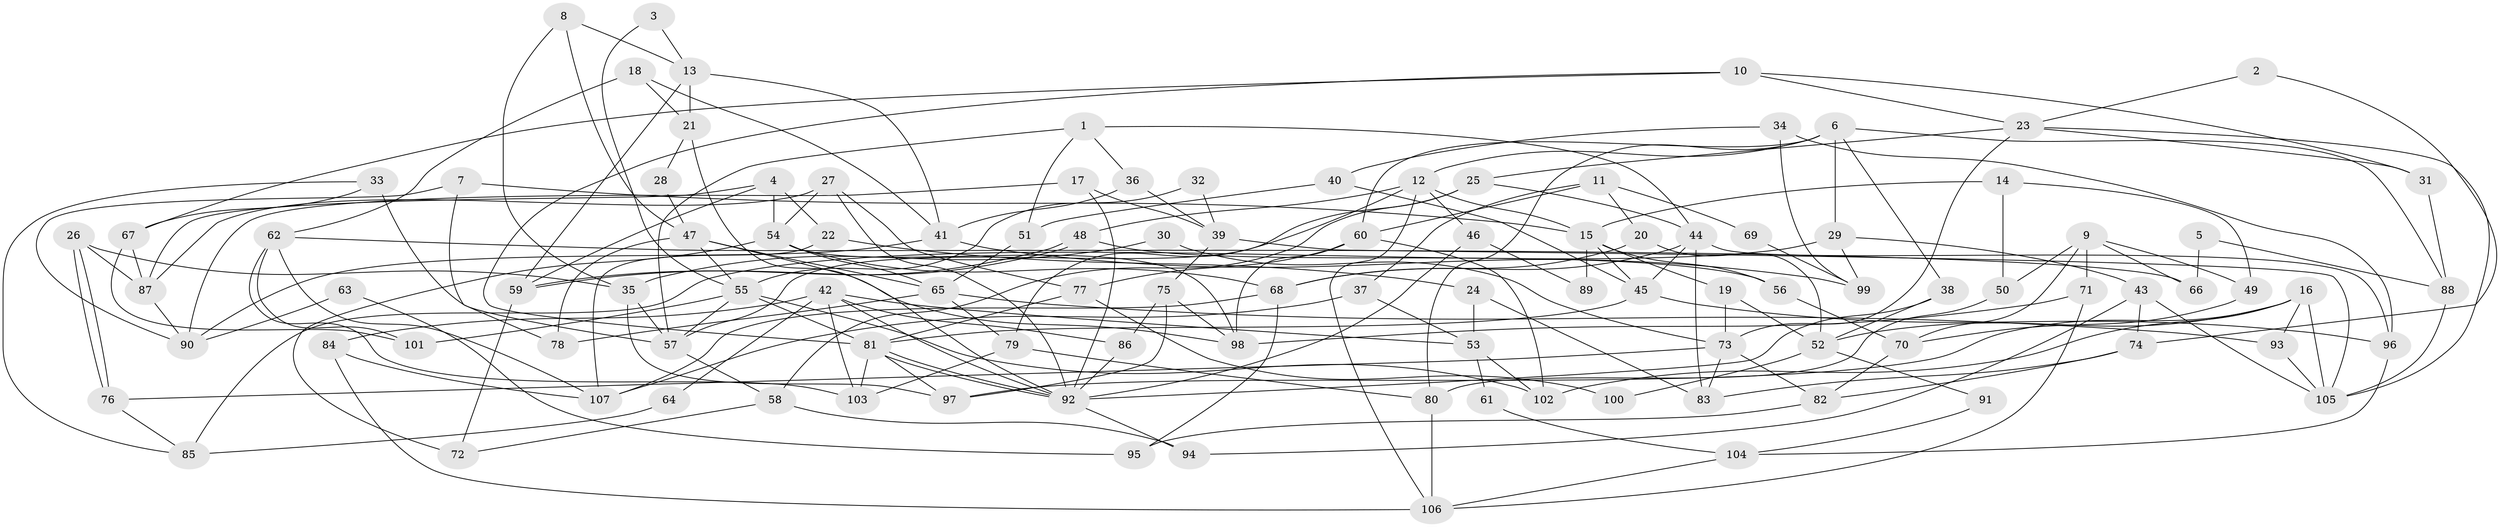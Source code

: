 // Generated by graph-tools (version 1.1) at 2025/50/03/09/25 03:50:04]
// undirected, 107 vertices, 214 edges
graph export_dot {
graph [start="1"]
  node [color=gray90,style=filled];
  1;
  2;
  3;
  4;
  5;
  6;
  7;
  8;
  9;
  10;
  11;
  12;
  13;
  14;
  15;
  16;
  17;
  18;
  19;
  20;
  21;
  22;
  23;
  24;
  25;
  26;
  27;
  28;
  29;
  30;
  31;
  32;
  33;
  34;
  35;
  36;
  37;
  38;
  39;
  40;
  41;
  42;
  43;
  44;
  45;
  46;
  47;
  48;
  49;
  50;
  51;
  52;
  53;
  54;
  55;
  56;
  57;
  58;
  59;
  60;
  61;
  62;
  63;
  64;
  65;
  66;
  67;
  68;
  69;
  70;
  71;
  72;
  73;
  74;
  75;
  76;
  77;
  78;
  79;
  80;
  81;
  82;
  83;
  84;
  85;
  86;
  87;
  88;
  89;
  90;
  91;
  92;
  93;
  94;
  95;
  96;
  97;
  98;
  99;
  100;
  101;
  102;
  103;
  104;
  105;
  106;
  107;
  1 -- 51;
  1 -- 57;
  1 -- 36;
  1 -- 44;
  2 -- 74;
  2 -- 23;
  3 -- 13;
  3 -- 55;
  4 -- 22;
  4 -- 59;
  4 -- 54;
  4 -- 87;
  5 -- 88;
  5 -- 66;
  6 -- 60;
  6 -- 12;
  6 -- 29;
  6 -- 38;
  6 -- 80;
  6 -- 88;
  7 -- 90;
  7 -- 15;
  7 -- 78;
  8 -- 47;
  8 -- 35;
  8 -- 13;
  9 -- 71;
  9 -- 49;
  9 -- 50;
  9 -- 66;
  9 -- 70;
  10 -- 81;
  10 -- 23;
  10 -- 31;
  10 -- 67;
  11 -- 60;
  11 -- 20;
  11 -- 37;
  11 -- 69;
  12 -- 79;
  12 -- 106;
  12 -- 15;
  12 -- 46;
  12 -- 48;
  13 -- 41;
  13 -- 21;
  13 -- 59;
  14 -- 15;
  14 -- 50;
  14 -- 49;
  15 -- 19;
  15 -- 45;
  15 -- 56;
  15 -- 89;
  16 -- 97;
  16 -- 93;
  16 -- 52;
  16 -- 102;
  16 -- 105;
  17 -- 92;
  17 -- 39;
  17 -- 90;
  18 -- 62;
  18 -- 41;
  18 -- 21;
  19 -- 52;
  19 -- 73;
  20 -- 52;
  20 -- 68;
  21 -- 28;
  21 -- 92;
  22 -- 107;
  22 -- 24;
  23 -- 25;
  23 -- 31;
  23 -- 73;
  23 -- 105;
  24 -- 53;
  24 -- 83;
  25 -- 44;
  25 -- 57;
  25 -- 58;
  26 -- 87;
  26 -- 76;
  26 -- 76;
  26 -- 35;
  27 -- 92;
  27 -- 87;
  27 -- 54;
  27 -- 77;
  28 -- 47;
  29 -- 43;
  29 -- 85;
  29 -- 99;
  30 -- 35;
  30 -- 73;
  31 -- 88;
  32 -- 55;
  32 -- 39;
  33 -- 57;
  33 -- 85;
  33 -- 67;
  34 -- 96;
  34 -- 99;
  34 -- 40;
  35 -- 57;
  35 -- 97;
  36 -- 39;
  36 -- 41;
  37 -- 107;
  37 -- 53;
  38 -- 92;
  38 -- 52;
  39 -- 105;
  39 -- 75;
  40 -- 45;
  40 -- 51;
  41 -- 90;
  41 -- 99;
  42 -- 92;
  42 -- 53;
  42 -- 64;
  42 -- 84;
  42 -- 86;
  42 -- 103;
  43 -- 105;
  43 -- 94;
  43 -- 74;
  44 -- 45;
  44 -- 68;
  44 -- 83;
  44 -- 96;
  45 -- 81;
  45 -- 96;
  46 -- 92;
  46 -- 89;
  47 -- 65;
  47 -- 98;
  47 -- 55;
  47 -- 78;
  48 -- 59;
  48 -- 59;
  48 -- 56;
  49 -- 70;
  50 -- 80;
  51 -- 65;
  52 -- 91;
  52 -- 100;
  53 -- 102;
  53 -- 61;
  54 -- 65;
  54 -- 68;
  54 -- 72;
  54 -- 98;
  55 -- 102;
  55 -- 57;
  55 -- 81;
  55 -- 101;
  56 -- 70;
  57 -- 58;
  58 -- 72;
  58 -- 94;
  59 -- 72;
  60 -- 77;
  60 -- 98;
  60 -- 102;
  61 -- 104;
  62 -- 103;
  62 -- 101;
  62 -- 66;
  62 -- 107;
  63 -- 90;
  63 -- 95;
  64 -- 85;
  65 -- 78;
  65 -- 79;
  65 -- 93;
  67 -- 87;
  67 -- 101;
  68 -- 95;
  68 -- 107;
  69 -- 99;
  70 -- 82;
  71 -- 106;
  71 -- 98;
  73 -- 82;
  73 -- 76;
  73 -- 83;
  74 -- 83;
  74 -- 82;
  75 -- 86;
  75 -- 97;
  75 -- 98;
  76 -- 85;
  77 -- 81;
  77 -- 100;
  79 -- 103;
  79 -- 80;
  80 -- 106;
  81 -- 92;
  81 -- 92;
  81 -- 97;
  81 -- 103;
  82 -- 95;
  84 -- 107;
  84 -- 106;
  86 -- 92;
  87 -- 90;
  88 -- 105;
  91 -- 104;
  92 -- 94;
  93 -- 105;
  96 -- 104;
  104 -- 106;
}

